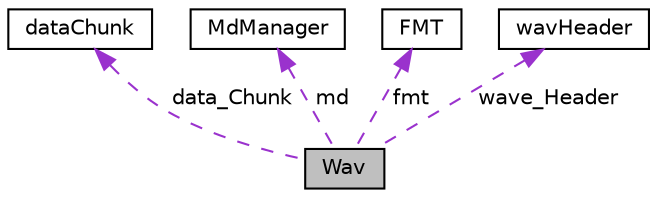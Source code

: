 digraph "Wav"
{
  edge [fontname="Helvetica",fontsize="10",labelfontname="Helvetica",labelfontsize="10"];
  node [fontname="Helvetica",fontsize="10",shape=record];
  Node1 [label="Wav",height=0.2,width=0.4,color="black", fillcolor="grey75", style="filled", fontcolor="black"];
  Node2 -> Node1 [dir="back",color="darkorchid3",fontsize="10",style="dashed",label=" data_Chunk" ,fontname="Helvetica"];
  Node2 [label="dataChunk",height=0.2,width=0.4,color="black", fillcolor="white", style="filled",URL="$da/dc5/structdataChunk.html"];
  Node3 -> Node1 [dir="back",color="darkorchid3",fontsize="10",style="dashed",label=" md" ,fontname="Helvetica"];
  Node3 [label="MdManager",height=0.2,width=0.4,color="black", fillcolor="white", style="filled",URL="$d1/dec/classMdManager.html"];
  Node4 -> Node1 [dir="back",color="darkorchid3",fontsize="10",style="dashed",label=" fmt" ,fontname="Helvetica"];
  Node4 [label="FMT",height=0.2,width=0.4,color="black", fillcolor="white", style="filled",URL="$d1/d2c/structFMT.html"];
  Node5 -> Node1 [dir="back",color="darkorchid3",fontsize="10",style="dashed",label=" wave_Header" ,fontname="Helvetica"];
  Node5 [label="wavHeader",height=0.2,width=0.4,color="black", fillcolor="white", style="filled",URL="$dc/d81/structwavHeader.html"];
}
